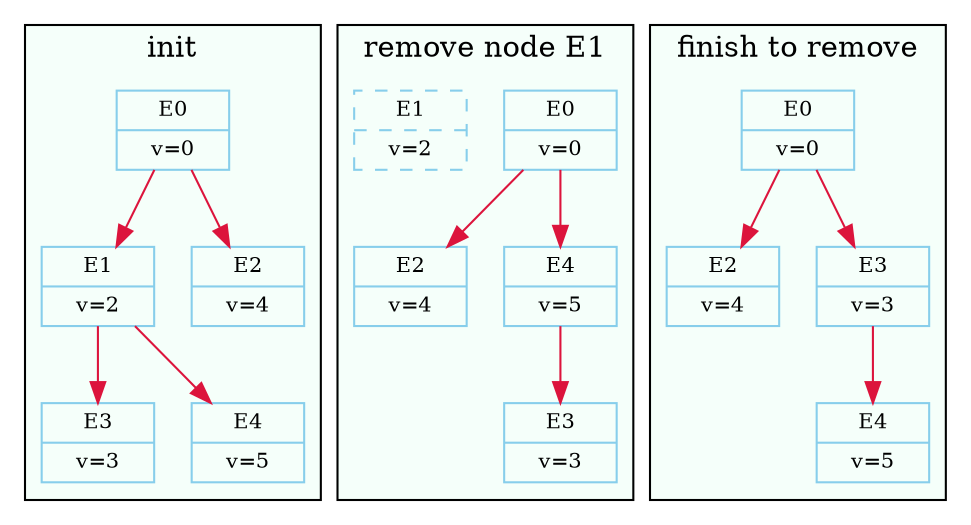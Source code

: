 digraph insert_node {
    node[fontsize = 10, color = "skyblue", shape = "record"]
    edge[fontsize = 10, color = "crimson", shape = "solid"]
    subgraph cluster0{
    label = "init";
    bgcolor = "mintcream";
    E0[label="{E0 | v=0}"];
    E1[label="{E1 | v=2}"];
    E2[label="{E2 | v=4}"];
    E3[label="{E3 | v=3}"];
    E4[label="{E4 | v=5}"];
    E0 -> E1;
    E0 -> E2;
    E1 -> E3;
    E1 -> E4;
    }

    subgraph cluster1{
        label = "remove node E1";
        bgcolor = "mintcream";
        t2E0[label="{E0 | v=0}"];
        t2E1[label="{E1 | v=2}", style="dashed"];
        t2E2[label="{E2 | v=4}"];
        t2E3[label="{E3 | v=3}"];
        t2E4[label="{E4 | v=5}"];
        t2E0 -> t2E4;
        t2E0 -> t2E2;
        t2E4 -> t2E3;
    }

    subgraph cluster2{
        label = "finish to remove";
        bgcolor = "mintcream";
        t3E0[label="{E0 | v=0}"];
        t3E2[label="{E2 | v=4}"];
        t3E3[label="{E3 | v=3}"];
        t3E4[label="{E4 | v=5}"];
        t3E0 -> t3E3;
        t3E0 -> t3E2;
        t3E3 -> t3E4;
    }

}
